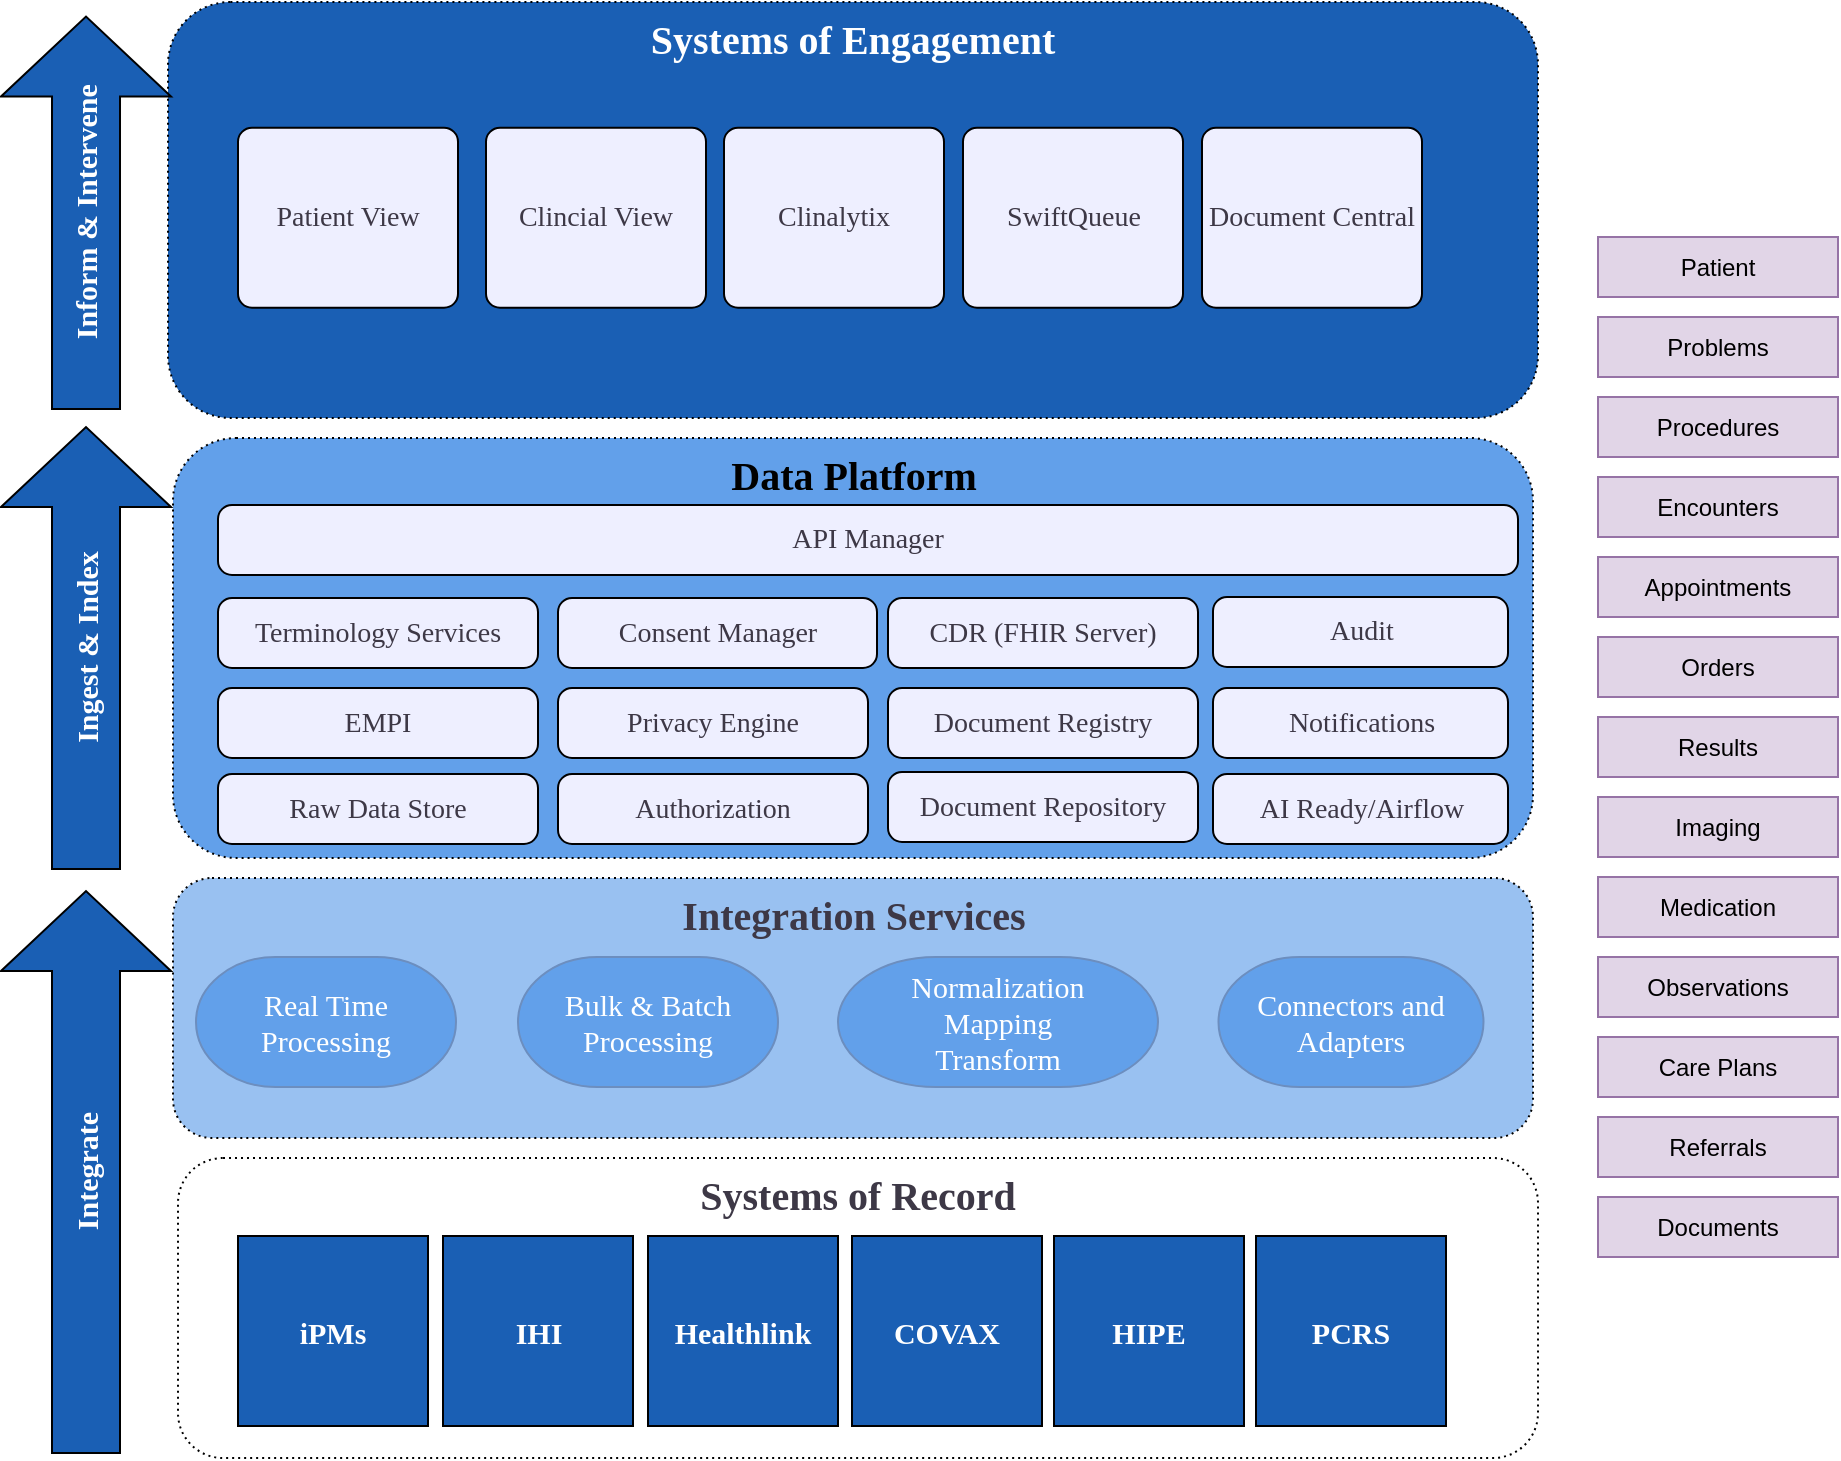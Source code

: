 <mxfile version="21.6.7" type="github">
  <diagram name="Page-1" id="IfO4KlaMefnt0QP_XdHf">
    <mxGraphModel dx="2074" dy="1097" grid="0" gridSize="10" guides="1" tooltips="1" connect="1" arrows="1" fold="1" page="0" pageScale="1" pageWidth="827" pageHeight="1169" math="0" shadow="0">
      <root>
        <mxCell id="0" />
        <mxCell id="1" parent="0" />
        <mxCell id="3x7R4wl11121WuhaWvUq-5" value="&lt;div style=&quot;font-size: 20px;&quot;&gt;&lt;b style=&quot;font-size: 20px;&quot;&gt;&lt;font color=&quot;#3d3846&quot; style=&quot;font-size: 20px;&quot;&gt;Systems of Record&lt;/font&gt;&lt;/b&gt;&lt;br style=&quot;font-size: 20px;&quot;&gt;&lt;/div&gt;" style="rounded=1;whiteSpace=wrap;html=1;align=center;verticalAlign=top;dashed=1;dashPattern=1 2;fontFamily=Montserrat;fontSource=https%3A%2F%2Ffonts.googleapis.com%2Fcss%3Ffamily%3DMontserrat;fontSize=20;" parent="1" vertex="1">
          <mxGeometry x="280" y="890" width="680" height="150" as="geometry" />
        </mxCell>
        <mxCell id="ulQrxE13SRcMPfscdwj9-1" value="&lt;font style=&quot;font-size: 15px;&quot; color=&quot;#ffffff&quot;&gt;&lt;span style=&quot;font-size: 15px;&quot;&gt;iPMs&lt;/span&gt;&lt;/font&gt;" style="whiteSpace=wrap;html=1;aspect=fixed;fillColor=#1a5fb4;fontFamily=Montserrat;fontSource=https%3A%2F%2Ffonts.googleapis.com%2Fcss%3Ffamily%3DMontserrat;fontStyle=1;fontSize=15;" parent="1" vertex="1">
          <mxGeometry x="310" y="929" width="95" height="95" as="geometry" />
        </mxCell>
        <mxCell id="ulQrxE13SRcMPfscdwj9-2" value="&lt;font style=&quot;font-size: 15px;&quot; color=&quot;#ffffff&quot;&gt;&lt;span style=&quot;font-size: 15px;&quot;&gt;IHI&lt;/span&gt;&lt;/font&gt;" style="whiteSpace=wrap;html=1;aspect=fixed;fillColor=#1a5fb4;fontFamily=Montserrat;fontSource=https%3A%2F%2Ffonts.googleapis.com%2Fcss%3Ffamily%3DMontserrat;fontStyle=1;fontSize=15;" parent="1" vertex="1">
          <mxGeometry x="412.5" y="929" width="95" height="95" as="geometry" />
        </mxCell>
        <mxCell id="ulQrxE13SRcMPfscdwj9-3" value="Healthlink" style="whiteSpace=wrap;html=1;aspect=fixed;fillColor=#1a5fb4;fontColor=#ffffff;fontSize=15;fontStyle=1;fontFamily=Montserrat;fontSource=https%3A%2F%2Ffonts.googleapis.com%2Fcss%3Ffamily%3DMontserrat;" parent="1" vertex="1">
          <mxGeometry x="515" y="929" width="95" height="95" as="geometry" />
        </mxCell>
        <mxCell id="ulQrxE13SRcMPfscdwj9-4" value="HIPE" style="whiteSpace=wrap;html=1;aspect=fixed;fillColor=#1a5fb4;fontColor=#ffffff;fontSize=15;fontStyle=1;fontFamily=Montserrat;fontSource=https%3A%2F%2Ffonts.googleapis.com%2Fcss%3Ffamily%3DMontserrat;" parent="1" vertex="1">
          <mxGeometry x="718" y="929" width="95" height="95" as="geometry" />
        </mxCell>
        <mxCell id="ulQrxE13SRcMPfscdwj9-36" value="Patient" style="rounded=0;whiteSpace=wrap;html=1;fillColor=#e1d5e7;strokeColor=#9673a6;" parent="1" vertex="1">
          <mxGeometry x="990" y="429.5" width="120" height="30" as="geometry" />
        </mxCell>
        <mxCell id="ulQrxE13SRcMPfscdwj9-37" value="Problems" style="rounded=0;whiteSpace=wrap;html=1;fillColor=#e1d5e7;strokeColor=#9673a6;" parent="1" vertex="1">
          <mxGeometry x="990" y="469.5" width="120" height="30" as="geometry" />
        </mxCell>
        <mxCell id="ulQrxE13SRcMPfscdwj9-38" value="Procedures" style="rounded=0;whiteSpace=wrap;html=1;fillColor=#e1d5e7;strokeColor=#9673a6;" parent="1" vertex="1">
          <mxGeometry x="990" y="509.5" width="120" height="30" as="geometry" />
        </mxCell>
        <mxCell id="ulQrxE13SRcMPfscdwj9-39" value="Encounters" style="rounded=0;whiteSpace=wrap;html=1;fillColor=#e1d5e7;strokeColor=#9673a6;" parent="1" vertex="1">
          <mxGeometry x="990" y="549.5" width="120" height="30" as="geometry" />
        </mxCell>
        <mxCell id="ulQrxE13SRcMPfscdwj9-40" value="Appointments" style="rounded=0;whiteSpace=wrap;html=1;fillColor=#e1d5e7;strokeColor=#9673a6;" parent="1" vertex="1">
          <mxGeometry x="990" y="589.5" width="120" height="30" as="geometry" />
        </mxCell>
        <mxCell id="ulQrxE13SRcMPfscdwj9-41" value="Orders" style="rounded=0;whiteSpace=wrap;html=1;fillColor=#e1d5e7;strokeColor=#9673a6;" parent="1" vertex="1">
          <mxGeometry x="990" y="629.5" width="120" height="30" as="geometry" />
        </mxCell>
        <mxCell id="ulQrxE13SRcMPfscdwj9-42" value="Results" style="rounded=0;whiteSpace=wrap;html=1;fillColor=#e1d5e7;strokeColor=#9673a6;" parent="1" vertex="1">
          <mxGeometry x="990" y="669.5" width="120" height="30" as="geometry" />
        </mxCell>
        <mxCell id="ulQrxE13SRcMPfscdwj9-43" value="Imaging" style="rounded=0;whiteSpace=wrap;html=1;fillColor=#e1d5e7;strokeColor=#9673a6;" parent="1" vertex="1">
          <mxGeometry x="990" y="709.5" width="120" height="30" as="geometry" />
        </mxCell>
        <mxCell id="ulQrxE13SRcMPfscdwj9-44" value="Medication" style="rounded=0;whiteSpace=wrap;html=1;fillColor=#e1d5e7;strokeColor=#9673a6;" parent="1" vertex="1">
          <mxGeometry x="990" y="749.5" width="120" height="30" as="geometry" />
        </mxCell>
        <mxCell id="ulQrxE13SRcMPfscdwj9-45" value="PCRS" style="whiteSpace=wrap;html=1;aspect=fixed;fillColor=#1a5fb4;fontColor=#ffffff;fontSize=15;fontStyle=1;fontFamily=Montserrat;fontSource=https%3A%2F%2Ffonts.googleapis.com%2Fcss%3Ffamily%3DMontserrat;" parent="1" vertex="1">
          <mxGeometry x="819" y="929" width="95" height="95" as="geometry" />
        </mxCell>
        <mxCell id="ulQrxE13SRcMPfscdwj9-49" value="Observations" style="rounded=0;whiteSpace=wrap;html=1;fillColor=#e1d5e7;strokeColor=#9673a6;" parent="1" vertex="1">
          <mxGeometry x="990" y="789.5" width="120" height="30" as="geometry" />
        </mxCell>
        <mxCell id="ulQrxE13SRcMPfscdwj9-50" value="Care Plans" style="rounded=0;whiteSpace=wrap;html=1;fillColor=#e1d5e7;strokeColor=#9673a6;" parent="1" vertex="1">
          <mxGeometry x="990" y="829.5" width="120" height="30" as="geometry" />
        </mxCell>
        <mxCell id="ulQrxE13SRcMPfscdwj9-59" value="Referrals" style="rounded=0;whiteSpace=wrap;html=1;fillColor=#e1d5e7;strokeColor=#9673a6;" parent="1" vertex="1">
          <mxGeometry x="990" y="869.5" width="120" height="30" as="geometry" />
        </mxCell>
        <mxCell id="ulQrxE13SRcMPfscdwj9-60" value="Documents" style="rounded=0;whiteSpace=wrap;html=1;fillColor=#e1d5e7;strokeColor=#9673a6;" parent="1" vertex="1">
          <mxGeometry x="990" y="909.5" width="120" height="30" as="geometry" />
        </mxCell>
        <mxCell id="ulQrxE13SRcMPfscdwj9-67" value="COVAX" style="whiteSpace=wrap;html=1;aspect=fixed;fillColor=#1a5fb4;fontColor=#ffffff;fontSize=15;fontStyle=1;fontFamily=Montserrat;fontSource=https%3A%2F%2Ffonts.googleapis.com%2Fcss%3Ffamily%3DMontserrat;" parent="1" vertex="1">
          <mxGeometry x="617" y="929" width="95" height="95" as="geometry" />
        </mxCell>
        <mxCell id="3x7R4wl11121WuhaWvUq-10" value="&lt;font size=&quot;1&quot; data-font-src=&quot;https://fonts.googleapis.com/css?family=Montserrat&quot; face=&quot;Montserrat&quot; color=&quot;#ffffff&quot;&gt;&lt;b style=&quot;font-size: 15px;&quot;&gt;Integrate&lt;/b&gt;&lt;/font&gt;" style="html=1;shadow=0;dashed=0;align=center;verticalAlign=middle;shape=mxgraph.arrows2.arrow;dy=0.6;dx=40;notch=0;rotation=-90;fillColor=#1a5fb4;" parent="1" vertex="1">
          <mxGeometry x="93.5" y="854.5" width="281" height="85" as="geometry" />
        </mxCell>
        <mxCell id="3x7R4wl11121WuhaWvUq-11" value="&lt;div style=&quot;font-size: 20px;&quot;&gt;&lt;font color=&quot;#3d3846&quot; style=&quot;font-size: 20px;&quot;&gt;&lt;span style=&quot;font-size: 20px;&quot;&gt;Integration Services&lt;/span&gt;&lt;/font&gt;&lt;br style=&quot;font-size: 20px;&quot;&gt;&lt;/div&gt;" style="rounded=1;whiteSpace=wrap;html=1;align=center;verticalAlign=top;dashed=1;dashPattern=1 2;fontFamily=Montserrat;fontSource=https%3A%2F%2Ffonts.googleapis.com%2Fcss%3Ffamily%3DMontserrat;fontSize=20;fillColor=#99c1f1;fontStyle=1" parent="1" vertex="1">
          <mxGeometry x="277.5" y="750" width="680" height="130" as="geometry" />
        </mxCell>
        <mxCell id="3x7R4wl11121WuhaWvUq-13" value="Real Time Processing" style="strokeWidth=1;html=1;shape=mxgraph.flowchart.terminator;whiteSpace=wrap;fillColor=#62a0ea;strokeColor=#6c8ebf;fontFamily=Montserrat;fontSource=https%3A%2F%2Ffonts.googleapis.com%2Fcss%3Ffamily%3DMontserrat;fontSize=15;fontColor=#ffffff;" parent="1" vertex="1">
          <mxGeometry x="289" y="789.5" width="130" height="65" as="geometry" />
        </mxCell>
        <mxCell id="3x7R4wl11121WuhaWvUq-14" value="Bulk &amp;amp; Batch Processing" style="strokeWidth=1;html=1;shape=mxgraph.flowchart.terminator;whiteSpace=wrap;fillColor=#62a0ea;strokeColor=#6c8ebf;fontFamily=Montserrat;fontSource=https%3A%2F%2Ffonts.googleapis.com%2Fcss%3Ffamily%3DMontserrat;fontSize=15;fontColor=#ffffff;" parent="1" vertex="1">
          <mxGeometry x="450" y="789.5" width="130" height="65" as="geometry" />
        </mxCell>
        <mxCell id="3x7R4wl11121WuhaWvUq-15" value="Connectors and Adapters" style="strokeWidth=1;html=1;shape=mxgraph.flowchart.terminator;whiteSpace=wrap;fillColor=#62a0ea;strokeColor=#6c8ebf;fontFamily=Montserrat;fontSource=https%3A%2F%2Ffonts.googleapis.com%2Fcss%3Ffamily%3DMontserrat;fontSize=15;fontColor=#ffffff;" parent="1" vertex="1">
          <mxGeometry x="800.25" y="789.5" width="132.5" height="65" as="geometry" />
        </mxCell>
        <mxCell id="3x7R4wl11121WuhaWvUq-16" value="&lt;div style=&quot;font-size: 20px;&quot;&gt;&lt;font style=&quot;font-size: 20px;&quot;&gt;&lt;b style=&quot;font-size: 20px;&quot;&gt;Systems of Engagement&lt;/b&gt;&lt;/font&gt;&lt;br style=&quot;font-size: 20px;&quot;&gt;&lt;/div&gt;" style="rounded=1;whiteSpace=wrap;html=1;align=center;verticalAlign=top;dashed=1;dashPattern=1 2;fontFamily=Montserrat;fontSource=https%3A%2F%2Ffonts.googleapis.com%2Fcss%3Ffamily%3DMontserrat;fontSize=20;fillColor=#1a5fb4;fontColor=#ffffff;" parent="1" vertex="1">
          <mxGeometry x="275" y="312" width="685" height="208" as="geometry" />
        </mxCell>
        <mxCell id="3x7R4wl11121WuhaWvUq-19" value="&lt;div&gt;Normalization&lt;/div&gt;&lt;div&gt;Mapping&lt;/div&gt;&lt;div&gt;Transform&lt;br&gt;&lt;/div&gt;" style="strokeWidth=1;html=1;shape=mxgraph.flowchart.terminator;whiteSpace=wrap;fillColor=#62a0ea;strokeColor=#6c8ebf;fontFamily=Montserrat;fontSource=https%3A%2F%2Ffonts.googleapis.com%2Fcss%3Ffamily%3DMontserrat;fontSize=15;fontColor=#ffffff;" parent="1" vertex="1">
          <mxGeometry x="610" y="789.5" width="160" height="65" as="geometry" />
        </mxCell>
        <mxCell id="3x7R4wl11121WuhaWvUq-20" value="Data Platform" style="rounded=1;whiteSpace=wrap;html=1;align=center;verticalAlign=top;dashed=1;dashPattern=1 2;fontFamily=Montserrat;fontSource=https%3A%2F%2Ffonts.googleapis.com%2Fcss%3Ffamily%3DMontserrat;fontSize=20;fillColor=#62a0ea;fontStyle=1" parent="1" vertex="1">
          <mxGeometry x="277.5" y="530" width="680" height="210" as="geometry" />
        </mxCell>
        <mxCell id="3x7R4wl11121WuhaWvUq-21" value="&lt;font style=&quot;font-size: 14px;&quot;&gt;API Manager&lt;/font&gt;" style="rounded=1;whiteSpace=wrap;html=1;absoluteArcSize=1;arcSize=14;strokeWidth=1;fillColor=#eeefff;fontColor=#3d3846;fontSize=14;fontFamily=Montserrat;fontSource=https%3A%2F%2Ffonts.googleapis.com%2Fcss%3Ffamily%3DMontserrat;" parent="1" vertex="1">
          <mxGeometry x="300" y="563.5" width="650" height="35" as="geometry" />
        </mxCell>
        <mxCell id="3x7R4wl11121WuhaWvUq-22" value="Raw Data Store" style="rounded=1;whiteSpace=wrap;html=1;absoluteArcSize=1;arcSize=14;strokeWidth=1;fillColor=#eeefff;fontColor=#3d3846;fontSize=14;fontFamily=Montserrat;fontSource=https%3A%2F%2Ffonts.googleapis.com%2Fcss%3Ffamily%3DMontserrat;" parent="1" vertex="1">
          <mxGeometry x="300" y="698" width="160" height="35" as="geometry" />
        </mxCell>
        <mxCell id="3x7R4wl11121WuhaWvUq-23" value="Terminology Services" style="rounded=1;whiteSpace=wrap;html=1;absoluteArcSize=1;arcSize=14;strokeWidth=1;fillColor=#eeefff;fontColor=#3d3846;fontSize=14;fontFamily=Montserrat;fontSource=https%3A%2F%2Ffonts.googleapis.com%2Fcss%3Ffamily%3DMontserrat;" parent="1" vertex="1">
          <mxGeometry x="300" y="610" width="160" height="35" as="geometry" />
        </mxCell>
        <mxCell id="3x7R4wl11121WuhaWvUq-24" value="EMPI" style="rounded=1;whiteSpace=wrap;html=1;absoluteArcSize=1;arcSize=14;strokeWidth=1;fillColor=#eeefff;fontColor=#3d3846;fontSize=14;fontFamily=Montserrat;fontSource=https%3A%2F%2Ffonts.googleapis.com%2Fcss%3Ffamily%3DMontserrat;" parent="1" vertex="1">
          <mxGeometry x="300" y="655" width="160" height="35" as="geometry" />
        </mxCell>
        <mxCell id="3x7R4wl11121WuhaWvUq-25" value="Consent Manager" style="rounded=1;whiteSpace=wrap;html=1;absoluteArcSize=1;arcSize=14;strokeWidth=1;fillColor=#eeefff;fontColor=#3d3846;fontSize=14;fontFamily=Montserrat;fontSource=https%3A%2F%2Ffonts.googleapis.com%2Fcss%3Ffamily%3DMontserrat;" parent="1" vertex="1">
          <mxGeometry x="470" y="610" width="159.5" height="35" as="geometry" />
        </mxCell>
        <mxCell id="3x7R4wl11121WuhaWvUq-26" value="&lt;font color=&quot;#ffffff&quot; face=&quot;Montserrat&quot; style=&quot;font-size: 15px;&quot;&gt;&lt;b style=&quot;font-size: 15px;&quot;&gt;Ingest &amp;amp; Index&lt;br style=&quot;font-size: 15px;&quot;&gt;&lt;/b&gt;&lt;/font&gt;" style="html=1;shadow=0;dashed=0;align=center;verticalAlign=middle;shape=mxgraph.arrows2.arrow;dy=0.6;dx=40;notch=0;rotation=-90;fillColor=#1a5fb4;fontSize=15;" parent="1" vertex="1">
          <mxGeometry x="123.5" y="592.5" width="221" height="85" as="geometry" />
        </mxCell>
        <mxCell id="3x7R4wl11121WuhaWvUq-27" value="Privacy Engine" style="rounded=1;whiteSpace=wrap;html=1;absoluteArcSize=1;arcSize=14;strokeWidth=1;fillColor=#eeefff;fontColor=#3d3846;fontSize=14;fontFamily=Montserrat;fontSource=https%3A%2F%2Ffonts.googleapis.com%2Fcss%3Ffamily%3DMontserrat;" parent="1" vertex="1">
          <mxGeometry x="470" y="655" width="155" height="35" as="geometry" />
        </mxCell>
        <mxCell id="3x7R4wl11121WuhaWvUq-28" value="Authorization" style="rounded=1;whiteSpace=wrap;html=1;absoluteArcSize=1;arcSize=14;strokeWidth=1;fillColor=#eeefff;fontColor=#3d3846;fontSize=14;fontFamily=Montserrat;fontSource=https%3A%2F%2Ffonts.googleapis.com%2Fcss%3Ffamily%3DMontserrat;" parent="1" vertex="1">
          <mxGeometry x="470" y="698" width="155" height="35" as="geometry" />
        </mxCell>
        <mxCell id="3x7R4wl11121WuhaWvUq-30" value="CDR (FHIR Server)" style="rounded=1;whiteSpace=wrap;html=1;absoluteArcSize=1;arcSize=14;strokeWidth=1;fillColor=#eeefff;fontColor=#3d3846;fontSize=14;fontFamily=Montserrat;fontSource=https%3A%2F%2Ffonts.googleapis.com%2Fcss%3Ffamily%3DMontserrat;" parent="1" vertex="1">
          <mxGeometry x="635" y="610" width="155" height="35" as="geometry" />
        </mxCell>
        <mxCell id="3x7R4wl11121WuhaWvUq-31" value="Document Registry" style="rounded=1;whiteSpace=wrap;html=1;absoluteArcSize=1;arcSize=14;strokeWidth=1;fillColor=#eeefff;fontColor=#3d3846;fontSize=14;fontFamily=Montserrat;fontSource=https%3A%2F%2Ffonts.googleapis.com%2Fcss%3Ffamily%3DMontserrat;" parent="1" vertex="1">
          <mxGeometry x="635" y="655" width="155" height="35" as="geometry" />
        </mxCell>
        <mxCell id="3x7R4wl11121WuhaWvUq-32" value="Document Repository" style="rounded=1;whiteSpace=wrap;html=1;absoluteArcSize=1;arcSize=14;strokeWidth=1;fillColor=#eeefff;fontColor=#3d3846;fontSize=14;fontFamily=Montserrat;fontSource=https%3A%2F%2Ffonts.googleapis.com%2Fcss%3Ffamily%3DMontserrat;" parent="1" vertex="1">
          <mxGeometry x="635" y="697" width="155" height="35" as="geometry" />
        </mxCell>
        <mxCell id="3x7R4wl11121WuhaWvUq-34" value="Audit" style="rounded=1;whiteSpace=wrap;html=1;absoluteArcSize=1;arcSize=14;strokeWidth=1;fillColor=#eeefff;fontColor=#3d3846;fontSize=14;fontFamily=Montserrat;fontSource=https%3A%2F%2Ffonts.googleapis.com%2Fcss%3Ffamily%3DMontserrat;" parent="1" vertex="1">
          <mxGeometry x="797.5" y="609.5" width="147.5" height="35" as="geometry" />
        </mxCell>
        <mxCell id="3x7R4wl11121WuhaWvUq-35" value="Notifications" style="rounded=1;whiteSpace=wrap;html=1;absoluteArcSize=1;arcSize=14;strokeWidth=1;fillColor=#eeefff;fontColor=#3d3846;fontSize=14;fontFamily=Montserrat;fontSource=https%3A%2F%2Ffonts.googleapis.com%2Fcss%3Ffamily%3DMontserrat;" parent="1" vertex="1">
          <mxGeometry x="797.5" y="655" width="147.5" height="35" as="geometry" />
        </mxCell>
        <mxCell id="3x7R4wl11121WuhaWvUq-36" value="&lt;font color=&quot;#ffffff&quot; face=&quot;Montserrat&quot;&gt;&lt;b&gt;Inform &amp;amp; Intervene&lt;br&gt;&lt;/b&gt;&lt;/font&gt;" style="html=1;shadow=0;dashed=0;align=center;verticalAlign=middle;shape=mxgraph.arrows2.arrow;dy=0.6;dx=40;notch=0;rotation=-90;fillColor=#1a5fb4;fontSize=15;" parent="1" vertex="1">
          <mxGeometry x="135.88" y="374.88" width="196.25" height="85" as="geometry" />
        </mxCell>
        <mxCell id="3x7R4wl11121WuhaWvUq-37" value="Patient View" style="rounded=1;whiteSpace=wrap;html=1;absoluteArcSize=1;arcSize=14;strokeWidth=1;fillColor=#eeefff;fontColor=#3d3846;fontSize=14;fontFamily=Montserrat;fontSource=https%3A%2F%2Ffonts.googleapis.com%2Fcss%3Ffamily%3DMontserrat;" parent="1" vertex="1">
          <mxGeometry x="310" y="374.88" width="110" height="90" as="geometry" />
        </mxCell>
        <mxCell id="3x7R4wl11121WuhaWvUq-39" value="Clincial View" style="rounded=1;whiteSpace=wrap;html=1;absoluteArcSize=1;arcSize=14;strokeWidth=1;fillColor=#eeefff;fontColor=#3d3846;fontSize=14;fontFamily=Montserrat;fontSource=https%3A%2F%2Ffonts.googleapis.com%2Fcss%3Ffamily%3DMontserrat;" parent="1" vertex="1">
          <mxGeometry x="434" y="374.88" width="110" height="90" as="geometry" />
        </mxCell>
        <mxCell id="3x7R4wl11121WuhaWvUq-40" value="SwiftQueue" style="rounded=1;whiteSpace=wrap;html=1;absoluteArcSize=1;arcSize=14;strokeWidth=1;fillColor=#eeefff;fontColor=#3d3846;fontSize=14;fontFamily=Montserrat;fontSource=https%3A%2F%2Ffonts.googleapis.com%2Fcss%3Ffamily%3DMontserrat;" parent="1" vertex="1">
          <mxGeometry x="672.5" y="374.88" width="110" height="90" as="geometry" />
        </mxCell>
        <mxCell id="3x7R4wl11121WuhaWvUq-41" value="Document Central" style="rounded=1;whiteSpace=wrap;html=1;absoluteArcSize=1;arcSize=14;strokeWidth=1;fillColor=#eeefff;fontColor=#3d3846;fontSize=14;fontFamily=Montserrat;fontSource=https%3A%2F%2Ffonts.googleapis.com%2Fcss%3Ffamily%3DMontserrat;" parent="1" vertex="1">
          <mxGeometry x="792" y="374.88" width="110" height="90" as="geometry" />
        </mxCell>
        <mxCell id="3x7R4wl11121WuhaWvUq-42" value="Clinalytix" style="rounded=1;whiteSpace=wrap;html=1;absoluteArcSize=1;arcSize=14;strokeWidth=1;fillColor=#eeefff;fontColor=#3d3846;fontSize=14;fontFamily=Montserrat;fontSource=https%3A%2F%2Ffonts.googleapis.com%2Fcss%3Ffamily%3DMontserrat;" parent="1" vertex="1">
          <mxGeometry x="553" y="374.88" width="110" height="90" as="geometry" />
        </mxCell>
        <mxCell id="3x7R4wl11121WuhaWvUq-43" value="AI Ready/Airflow" style="rounded=1;whiteSpace=wrap;html=1;absoluteArcSize=1;arcSize=14;strokeWidth=1;fillColor=#eeefff;fontColor=#3d3846;fontSize=14;fontFamily=Montserrat;fontSource=https%3A%2F%2Ffonts.googleapis.com%2Fcss%3Ffamily%3DMontserrat;" parent="1" vertex="1">
          <mxGeometry x="797.5" y="698" width="147.5" height="35" as="geometry" />
        </mxCell>
      </root>
    </mxGraphModel>
  </diagram>
</mxfile>

